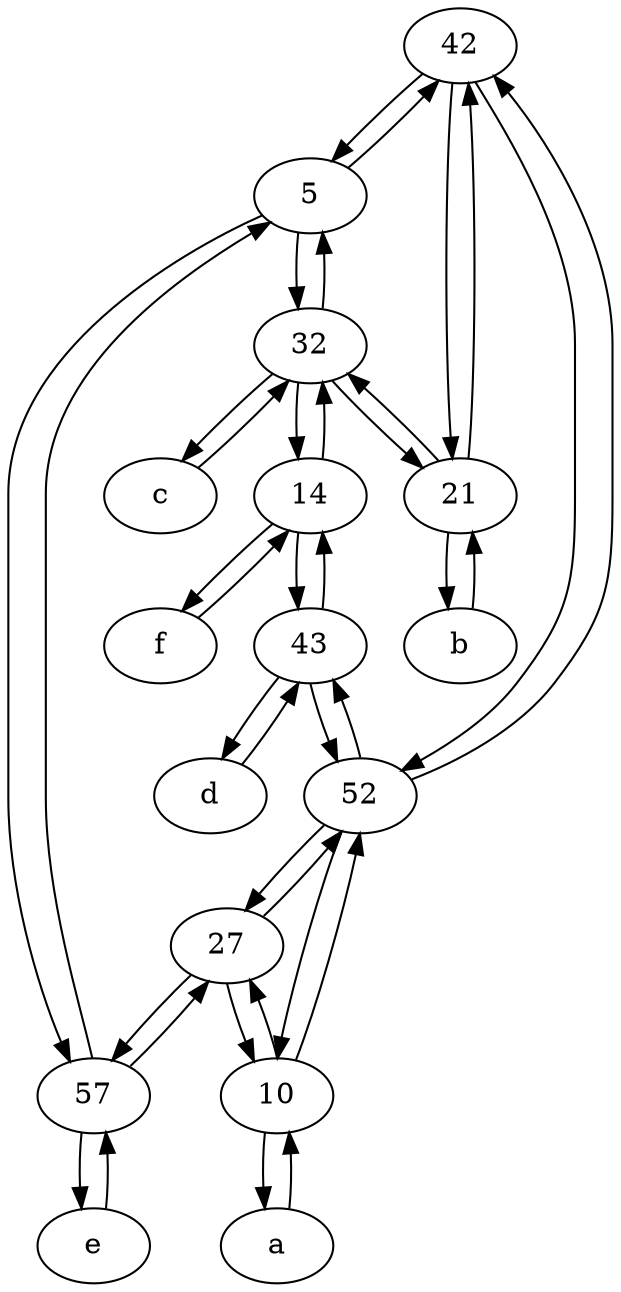 digraph  {
	42;
	b [pos="50,20!"];
	f [pos="15,45!"];
	57;
	5;
	10;
	d [pos="20,30!"];
	c [pos="20,10!"];
	e [pos="30,50!"];
	52;
	21;
	14;
	32;
	27;
	43;
	a [pos="40,10!"];
	f -> 14;
	52 -> 27;
	27 -> 52;
	57 -> 27;
	32 -> 21;
	5 -> 32;
	43 -> d;
	21 -> 42;
	14 -> 32;
	10 -> a;
	5 -> 57;
	43 -> 14;
	57 -> e;
	32 -> c;
	c -> 32;
	21 -> b;
	32 -> 5;
	32 -> 14;
	27 -> 57;
	57 -> 5;
	5 -> 42;
	21 -> 32;
	14 -> 43;
	e -> 57;
	42 -> 21;
	10 -> 52;
	10 -> 27;
	14 -> f;
	52 -> 10;
	27 -> 10;
	b -> 21;
	42 -> 5;
	52 -> 42;
	42 -> 52;
	52 -> 43;
	d -> 43;
	43 -> 52;
	a -> 10;

	}